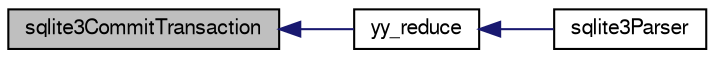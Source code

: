 digraph "sqlite3CommitTransaction"
{
  edge [fontname="FreeSans",fontsize="10",labelfontname="FreeSans",labelfontsize="10"];
  node [fontname="FreeSans",fontsize="10",shape=record];
  rankdir="LR";
  Node480830 [label="sqlite3CommitTransaction",height=0.2,width=0.4,color="black", fillcolor="grey75", style="filled", fontcolor="black"];
  Node480830 -> Node480831 [dir="back",color="midnightblue",fontsize="10",style="solid",fontname="FreeSans"];
  Node480831 [label="yy_reduce",height=0.2,width=0.4,color="black", fillcolor="white", style="filled",URL="$sqlite3_8c.html#a7c419a9b25711c666a9a2449ef377f14"];
  Node480831 -> Node480832 [dir="back",color="midnightblue",fontsize="10",style="solid",fontname="FreeSans"];
  Node480832 [label="sqlite3Parser",height=0.2,width=0.4,color="black", fillcolor="white", style="filled",URL="$sqlite3_8c.html#a0327d71a5fabe0b6a343d78a2602e72a"];
}
